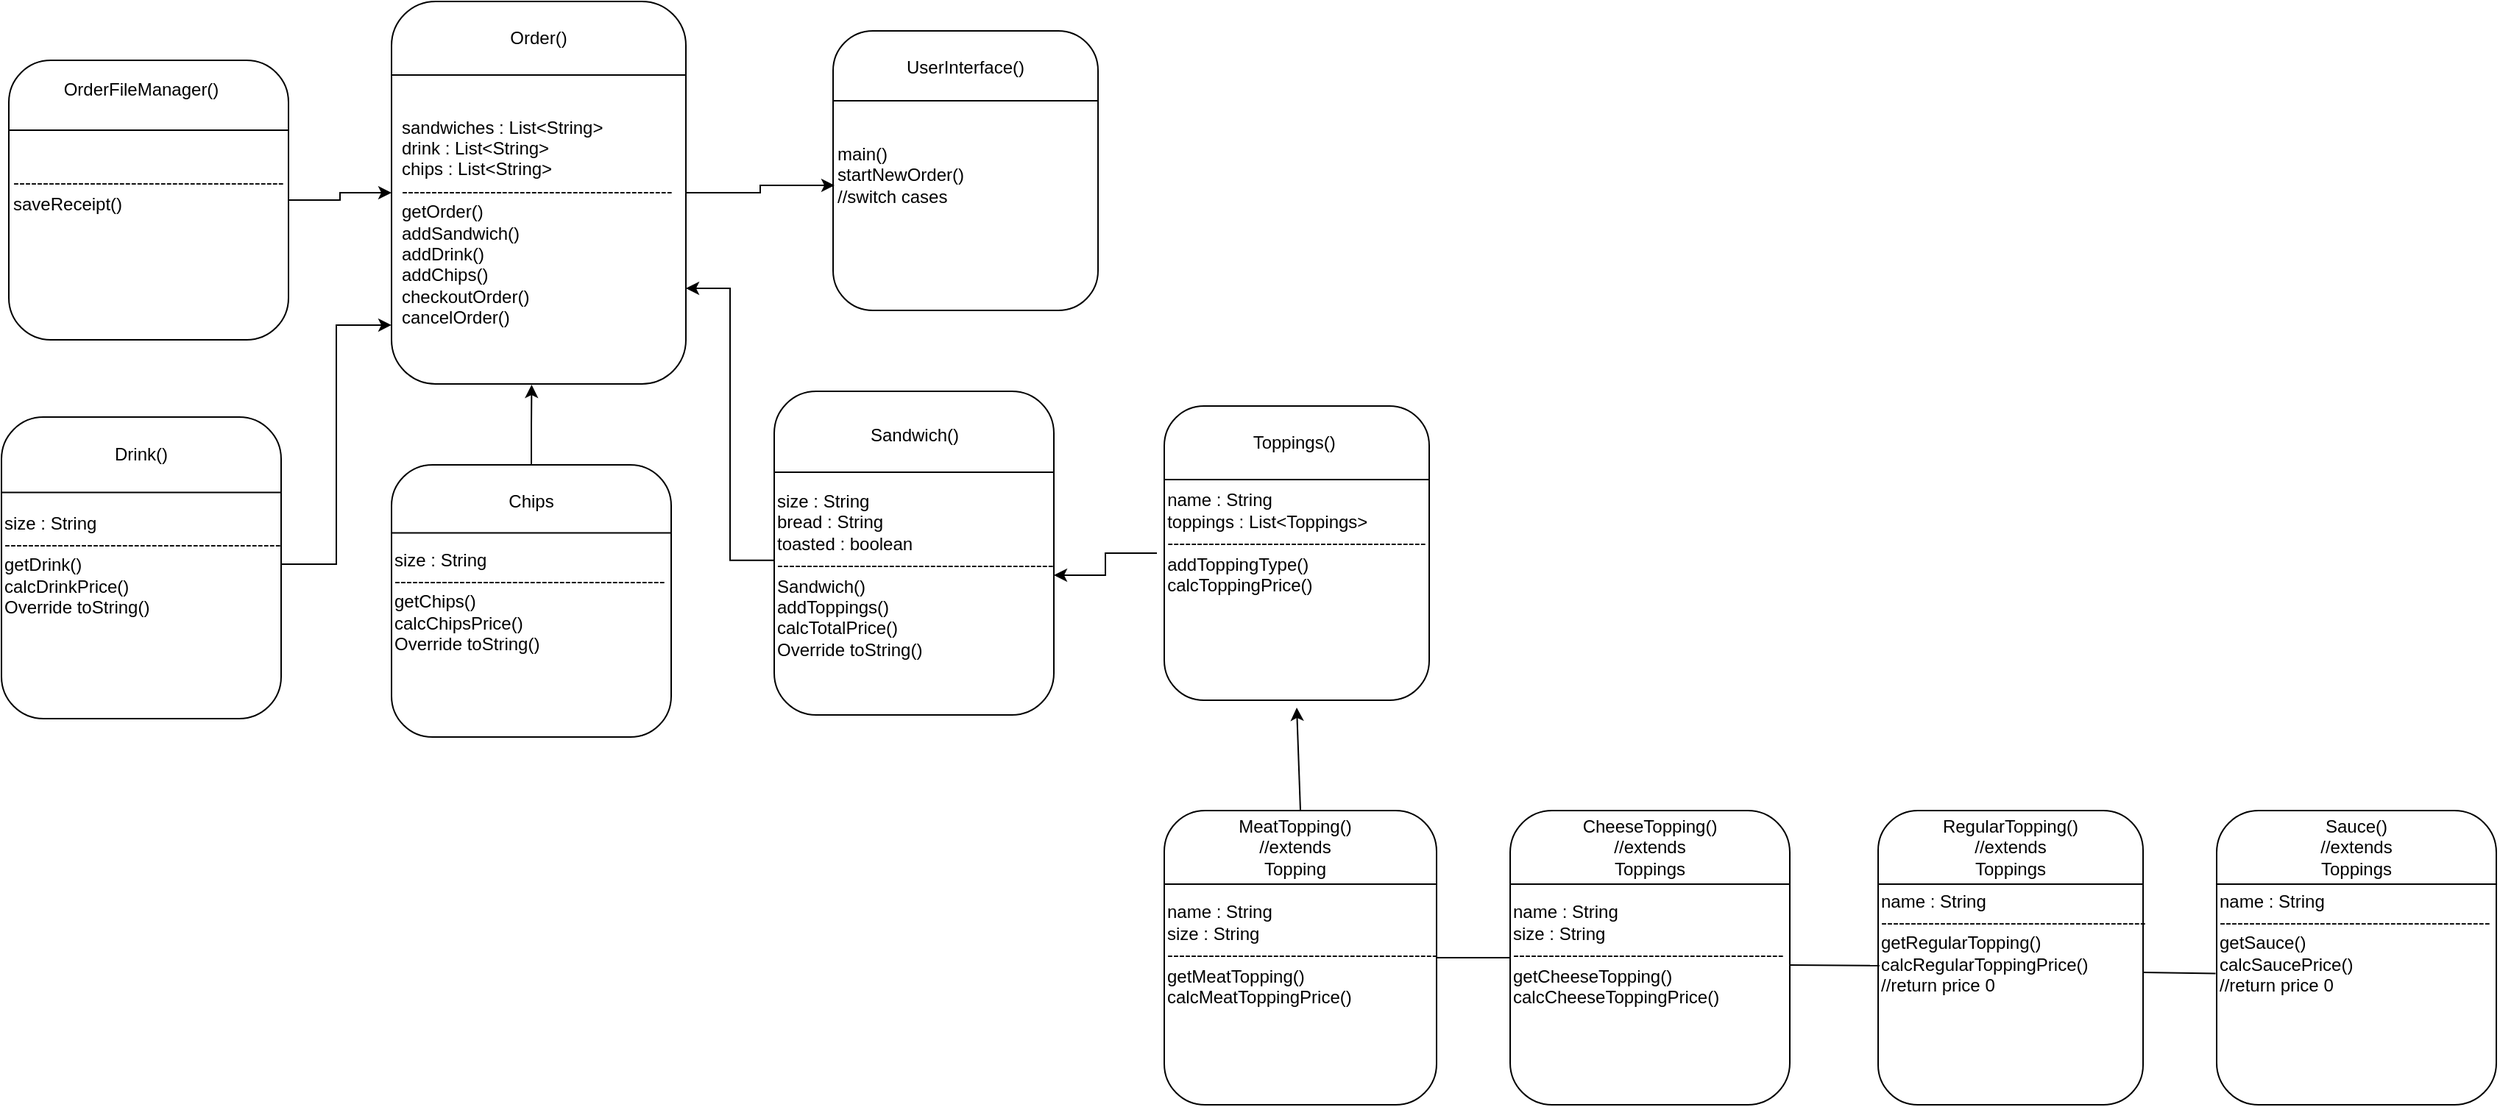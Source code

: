 <mxfile version="24.8.4">
  <diagram id="C5RBs43oDa-KdzZeNtuy" name="Page-1">
    <mxGraphModel dx="737" dy="1977" grid="1" gridSize="10" guides="1" tooltips="1" connect="1" arrows="1" fold="1" page="1" pageScale="1" pageWidth="827" pageHeight="1169" math="0" shadow="0">
      <root>
        <mxCell id="WIyWlLk6GJQsqaUBKTNV-0" />
        <mxCell id="WIyWlLk6GJQsqaUBKTNV-1" parent="WIyWlLk6GJQsqaUBKTNV-0" />
        <mxCell id="g8ziXp4ras8LX38dk12a-0" value="" style="rounded=1;whiteSpace=wrap;html=1;" parent="WIyWlLk6GJQsqaUBKTNV-1" vertex="1">
          <mxGeometry x="760" y="-20" width="180" height="190" as="geometry" />
        </mxCell>
        <mxCell id="g8ziXp4ras8LX38dk12a-1" value="" style="endArrow=none;html=1;rounded=0;entryX=1;entryY=0.25;entryDx=0;entryDy=0;exitX=0;exitY=0.25;exitDx=0;exitDy=0;" parent="WIyWlLk6GJQsqaUBKTNV-1" source="g8ziXp4ras8LX38dk12a-0" target="g8ziXp4ras8LX38dk12a-0" edge="1">
          <mxGeometry width="50" height="50" relative="1" as="geometry">
            <mxPoint x="780" y="90" as="sourcePoint" />
            <mxPoint x="830" y="40" as="targetPoint" />
          </mxGeometry>
        </mxCell>
        <mxCell id="g8ziXp4ras8LX38dk12a-2" value="" style="rounded=1;whiteSpace=wrap;html=1;" parent="WIyWlLk6GJQsqaUBKTNV-1" vertex="1">
          <mxGeometry x="1220" y="510" width="190" height="200" as="geometry" />
        </mxCell>
        <mxCell id="g8ziXp4ras8LX38dk12a-3" value="" style="endArrow=none;html=1;rounded=0;entryX=1;entryY=0.25;entryDx=0;entryDy=0;exitX=0;exitY=0.25;exitDx=0;exitDy=0;" parent="WIyWlLk6GJQsqaUBKTNV-1" source="g8ziXp4ras8LX38dk12a-2" target="g8ziXp4ras8LX38dk12a-2" edge="1">
          <mxGeometry width="50" height="50" relative="1" as="geometry">
            <mxPoint x="1050" y="-70" as="sourcePoint" />
            <mxPoint x="1100" y="-120" as="targetPoint" />
          </mxGeometry>
        </mxCell>
        <mxCell id="g8ziXp4ras8LX38dk12a-72" value="" style="edgeStyle=orthogonalEdgeStyle;rounded=0;orthogonalLoop=1;jettySize=auto;html=1;" parent="WIyWlLk6GJQsqaUBKTNV-1" source="g8ziXp4ras8LX38dk12a-4" target="g8ziXp4ras8LX38dk12a-25" edge="1">
          <mxGeometry relative="1" as="geometry" />
        </mxCell>
        <mxCell id="g8ziXp4ras8LX38dk12a-4" value="" style="rounded=1;whiteSpace=wrap;html=1;" parent="WIyWlLk6GJQsqaUBKTNV-1" vertex="1">
          <mxGeometry x="460" y="-40" width="200" height="260" as="geometry" />
        </mxCell>
        <mxCell id="g8ziXp4ras8LX38dk12a-5" value="" style="endArrow=none;html=1;rounded=0;entryX=1;entryY=0.25;entryDx=0;entryDy=0;exitX=0;exitY=0.25;exitDx=0;exitDy=0;" parent="WIyWlLk6GJQsqaUBKTNV-1" edge="1">
          <mxGeometry width="50" height="50" relative="1" as="geometry">
            <mxPoint x="460" y="10" as="sourcePoint" />
            <mxPoint x="660" y="10" as="targetPoint" />
            <Array as="points">
              <mxPoint x="560" y="10" />
            </Array>
          </mxGeometry>
        </mxCell>
        <mxCell id="g8ziXp4ras8LX38dk12a-6" value="" style="rounded=1;whiteSpace=wrap;html=1;" parent="WIyWlLk6GJQsqaUBKTNV-1" vertex="1">
          <mxGeometry x="985" y="235" width="180" height="200" as="geometry" />
        </mxCell>
        <mxCell id="g8ziXp4ras8LX38dk12a-7" value="" style="endArrow=none;html=1;rounded=0;entryX=1;entryY=0.25;entryDx=0;entryDy=0;exitX=0;exitY=0.25;exitDx=0;exitDy=0;" parent="WIyWlLk6GJQsqaUBKTNV-1" source="g8ziXp4ras8LX38dk12a-6" target="g8ziXp4ras8LX38dk12a-6" edge="1">
          <mxGeometry width="50" height="50" relative="1" as="geometry">
            <mxPoint x="1255" y="165" as="sourcePoint" />
            <mxPoint x="1305" y="115" as="targetPoint" />
          </mxGeometry>
        </mxCell>
        <mxCell id="g8ziXp4ras8LX38dk12a-8" value="" style="rounded=1;whiteSpace=wrap;html=1;" parent="WIyWlLk6GJQsqaUBKTNV-1" vertex="1">
          <mxGeometry x="195" y="242.5" width="190" height="205" as="geometry" />
        </mxCell>
        <mxCell id="g8ziXp4ras8LX38dk12a-9" value="" style="endArrow=none;html=1;rounded=0;entryX=1;entryY=0.25;entryDx=0;entryDy=0;exitX=0;exitY=0.25;exitDx=0;exitDy=0;" parent="WIyWlLk6GJQsqaUBKTNV-1" source="g8ziXp4ras8LX38dk12a-8" target="g8ziXp4ras8LX38dk12a-8" edge="1">
          <mxGeometry width="50" height="50" relative="1" as="geometry">
            <mxPoint x="-195" y="742.5" as="sourcePoint" />
            <mxPoint x="-145" y="692.5" as="targetPoint" />
          </mxGeometry>
        </mxCell>
        <mxCell id="g8ziXp4ras8LX38dk12a-12" value="" style="rounded=1;whiteSpace=wrap;html=1;" parent="WIyWlLk6GJQsqaUBKTNV-1" vertex="1">
          <mxGeometry x="1700" y="510" width="190" height="200" as="geometry" />
        </mxCell>
        <mxCell id="g8ziXp4ras8LX38dk12a-13" value="" style="endArrow=none;html=1;rounded=0;entryX=1;entryY=0.25;entryDx=0;entryDy=0;exitX=0;exitY=0.25;exitDx=0;exitDy=0;" parent="WIyWlLk6GJQsqaUBKTNV-1" source="g8ziXp4ras8LX38dk12a-12" target="g8ziXp4ras8LX38dk12a-12" edge="1">
          <mxGeometry width="50" height="50" relative="1" as="geometry">
            <mxPoint x="1300" y="-100" as="sourcePoint" />
            <mxPoint x="1350" y="-150" as="targetPoint" />
          </mxGeometry>
        </mxCell>
        <mxCell id="g8ziXp4ras8LX38dk12a-14" value="" style="rounded=1;whiteSpace=wrap;html=1;" parent="WIyWlLk6GJQsqaUBKTNV-1" vertex="1">
          <mxGeometry x="985" y="510" width="185" height="200" as="geometry" />
        </mxCell>
        <mxCell id="g8ziXp4ras8LX38dk12a-15" value="" style="endArrow=none;html=1;rounded=0;entryX=1;entryY=0.25;entryDx=0;entryDy=0;exitX=0;exitY=0.25;exitDx=0;exitDy=0;" parent="WIyWlLk6GJQsqaUBKTNV-1" source="g8ziXp4ras8LX38dk12a-14" target="g8ziXp4ras8LX38dk12a-14" edge="1">
          <mxGeometry width="50" height="50" relative="1" as="geometry">
            <mxPoint x="1330" y="270" as="sourcePoint" />
            <mxPoint x="1380" y="220" as="targetPoint" />
          </mxGeometry>
        </mxCell>
        <mxCell id="g8ziXp4ras8LX38dk12a-81" value="" style="edgeStyle=orthogonalEdgeStyle;rounded=0;orthogonalLoop=1;jettySize=auto;html=1;entryX=0.476;entryY=1.002;entryDx=0;entryDy=0;entryPerimeter=0;" parent="WIyWlLk6GJQsqaUBKTNV-1" source="g8ziXp4ras8LX38dk12a-16" target="g8ziXp4ras8LX38dk12a-4" edge="1">
          <mxGeometry relative="1" as="geometry" />
        </mxCell>
        <mxCell id="g8ziXp4ras8LX38dk12a-16" value="" style="rounded=1;whiteSpace=wrap;html=1;" parent="WIyWlLk6GJQsqaUBKTNV-1" vertex="1">
          <mxGeometry x="460" y="275" width="190" height="185" as="geometry" />
        </mxCell>
        <mxCell id="g8ziXp4ras8LX38dk12a-17" value="" style="endArrow=none;html=1;rounded=0;entryX=1;entryY=0.25;entryDx=0;entryDy=0;exitX=0;exitY=0.25;exitDx=0;exitDy=0;" parent="WIyWlLk6GJQsqaUBKTNV-1" source="g8ziXp4ras8LX38dk12a-16" target="g8ziXp4ras8LX38dk12a-16" edge="1">
          <mxGeometry width="50" height="50" relative="1" as="geometry">
            <mxPoint x="60" y="1105" as="sourcePoint" />
            <mxPoint x="110" y="1055" as="targetPoint" />
          </mxGeometry>
        </mxCell>
        <mxCell id="g8ziXp4ras8LX38dk12a-71" value="" style="edgeStyle=orthogonalEdgeStyle;rounded=0;orthogonalLoop=1;jettySize=auto;html=1;entryX=0;entryY=0.5;entryDx=0;entryDy=0;" parent="WIyWlLk6GJQsqaUBKTNV-1" source="g8ziXp4ras8LX38dk12a-18" target="g8ziXp4ras8LX38dk12a-4" edge="1">
          <mxGeometry relative="1" as="geometry">
            <mxPoint x="690" y="-60" as="targetPoint" />
          </mxGeometry>
        </mxCell>
        <mxCell id="g8ziXp4ras8LX38dk12a-18" value="" style="rounded=1;whiteSpace=wrap;html=1;" parent="WIyWlLk6GJQsqaUBKTNV-1" vertex="1">
          <mxGeometry x="200" width="190" height="190" as="geometry" />
        </mxCell>
        <mxCell id="g8ziXp4ras8LX38dk12a-19" value="" style="endArrow=none;html=1;rounded=0;entryX=1;entryY=0.25;entryDx=0;entryDy=0;exitX=0;exitY=0.25;exitDx=0;exitDy=0;" parent="WIyWlLk6GJQsqaUBKTNV-1" source="g8ziXp4ras8LX38dk12a-18" target="g8ziXp4ras8LX38dk12a-18" edge="1">
          <mxGeometry width="50" height="50" relative="1" as="geometry">
            <mxPoint x="50" y="160" as="sourcePoint" />
            <mxPoint x="100" y="110" as="targetPoint" />
          </mxGeometry>
        </mxCell>
        <mxCell id="g8ziXp4ras8LX38dk12a-20" value="" style="rounded=1;whiteSpace=wrap;html=1;" parent="WIyWlLk6GJQsqaUBKTNV-1" vertex="1">
          <mxGeometry x="720" y="225" width="190" height="220" as="geometry" />
        </mxCell>
        <mxCell id="g8ziXp4ras8LX38dk12a-21" value="" style="endArrow=none;html=1;rounded=0;entryX=1;entryY=0.25;entryDx=0;entryDy=0;exitX=0;exitY=0.25;exitDx=0;exitDy=0;" parent="WIyWlLk6GJQsqaUBKTNV-1" source="g8ziXp4ras8LX38dk12a-20" target="g8ziXp4ras8LX38dk12a-20" edge="1">
          <mxGeometry width="50" height="50" relative="1" as="geometry">
            <mxPoint x="1380" y="345" as="sourcePoint" />
            <mxPoint x="1430" y="295" as="targetPoint" />
          </mxGeometry>
        </mxCell>
        <mxCell id="g8ziXp4ras8LX38dk12a-22" value="" style="rounded=1;whiteSpace=wrap;html=1;" parent="WIyWlLk6GJQsqaUBKTNV-1" vertex="1">
          <mxGeometry x="1470" y="510" width="180" height="200" as="geometry" />
        </mxCell>
        <mxCell id="g8ziXp4ras8LX38dk12a-23" value="" style="endArrow=none;html=1;rounded=0;entryX=1;entryY=0.25;entryDx=0;entryDy=0;exitX=0;exitY=0.25;exitDx=0;exitDy=0;" parent="WIyWlLk6GJQsqaUBKTNV-1" source="g8ziXp4ras8LX38dk12a-22" target="g8ziXp4ras8LX38dk12a-22" edge="1">
          <mxGeometry width="50" height="50" relative="1" as="geometry">
            <mxPoint x="1590" y="610" as="sourcePoint" />
            <mxPoint x="1640" y="560" as="targetPoint" />
          </mxGeometry>
        </mxCell>
        <mxCell id="g8ziXp4ras8LX38dk12a-24" value="UserInterface()" style="text;html=1;align=center;verticalAlign=middle;whiteSpace=wrap;rounded=0;" parent="WIyWlLk6GJQsqaUBKTNV-1" vertex="1">
          <mxGeometry x="820" y="-10" width="60" height="30" as="geometry" />
        </mxCell>
        <mxCell id="g8ziXp4ras8LX38dk12a-25" value="main()&lt;div&gt;startNewOrder()&lt;/div&gt;&lt;div&gt;//switch cases&lt;/div&gt;&lt;div style=&quot;&quot;&gt;&lt;br&gt;&lt;/div&gt;" style="text;html=1;align=left;verticalAlign=middle;whiteSpace=wrap;rounded=0;" parent="WIyWlLk6GJQsqaUBKTNV-1" vertex="1">
          <mxGeometry x="761" y="30" width="180" height="110" as="geometry" />
        </mxCell>
        <mxCell id="g8ziXp4ras8LX38dk12a-58" value="" style="edgeStyle=orthogonalEdgeStyle;rounded=0;orthogonalLoop=1;jettySize=auto;html=1;entryX=1;entryY=0.75;entryDx=0;entryDy=0;exitX=0;exitY=0.447;exitDx=0;exitDy=0;exitPerimeter=0;" parent="WIyWlLk6GJQsqaUBKTNV-1" source="g8ziXp4ras8LX38dk12a-27" target="g8ziXp4ras8LX38dk12a-4" edge="1">
          <mxGeometry relative="1" as="geometry" />
        </mxCell>
        <mxCell id="g8ziXp4ras8LX38dk12a-26" value="Sandwich()" style="text;html=1;align=center;verticalAlign=middle;whiteSpace=wrap;rounded=0;" parent="WIyWlLk6GJQsqaUBKTNV-1" vertex="1">
          <mxGeometry x="742.5" y="220" width="145" height="70" as="geometry" />
        </mxCell>
        <mxCell id="g8ziXp4ras8LX38dk12a-27" value="size : String&lt;div&gt;bread : String&lt;/div&gt;&lt;div&gt;toasted : boolean&lt;/div&gt;&lt;div&gt;&lt;span style=&quot;background-color: initial;&quot;&gt;-----------------------------------------------Sandwich()&lt;/span&gt;&lt;/div&gt;&lt;div&gt;addToppings()&lt;span style=&quot;background-color: initial;&quot;&gt;&lt;/span&gt;&lt;/div&gt;&lt;div&gt;&lt;span style=&quot;background-color: initial;&quot;&gt;calcTotalPrice()&lt;/span&gt;&lt;/div&gt;&lt;div&gt;&lt;span style=&quot;background-color: initial;&quot;&gt;Override toString()&lt;/span&gt;&lt;/div&gt;" style="text;html=1;align=left;verticalAlign=middle;whiteSpace=wrap;rounded=0;" parent="WIyWlLk6GJQsqaUBKTNV-1" vertex="1">
          <mxGeometry x="720" y="255" width="190" height="190" as="geometry" />
        </mxCell>
        <mxCell id="g8ziXp4ras8LX38dk12a-28" value="Toppings()&amp;nbsp;" style="text;html=1;align=center;verticalAlign=middle;whiteSpace=wrap;rounded=0;" parent="WIyWlLk6GJQsqaUBKTNV-1" vertex="1">
          <mxGeometry x="1045" y="245" width="60" height="30" as="geometry" />
        </mxCell>
        <mxCell id="T7qCCyKu4dgyO4CXp2os-2" value="" style="edgeStyle=orthogonalEdgeStyle;rounded=0;orthogonalLoop=1;jettySize=auto;html=1;" parent="WIyWlLk6GJQsqaUBKTNV-1" source="g8ziXp4ras8LX38dk12a-29" target="g8ziXp4ras8LX38dk12a-27" edge="1">
          <mxGeometry relative="1" as="geometry" />
        </mxCell>
        <mxCell id="g8ziXp4ras8LX38dk12a-29" value="&lt;div style=&quot;text-align: left;&quot;&gt;&lt;span style=&quot;background-color: initial;&quot;&gt;name : String&amp;nbsp;&lt;/span&gt;&lt;/div&gt;&lt;div style=&quot;text-align: left;&quot;&gt;&lt;span style=&quot;background-color: initial;&quot;&gt;toppings : List&amp;lt;Toppings&amp;gt;&lt;/span&gt;&lt;/div&gt;&lt;div style=&quot;text-align: left;&quot;&gt;--------------------------------------------&lt;/div&gt;&lt;div style=&quot;text-align: left;&quot;&gt;addToppingType()&lt;/div&gt;&lt;div style=&quot;text-align: left;&quot;&gt;calcToppingPrice()&lt;/div&gt;&lt;div style=&quot;text-align: left;&quot;&gt;&lt;br&gt;&lt;/div&gt;" style="text;html=1;align=center;verticalAlign=middle;whiteSpace=wrap;rounded=0;" parent="WIyWlLk6GJQsqaUBKTNV-1" vertex="1">
          <mxGeometry x="980" y="285" width="190" height="100" as="geometry" />
        </mxCell>
        <mxCell id="g8ziXp4ras8LX38dk12a-31" value="MeatTopping()&lt;div&gt;//extends Topping&lt;/div&gt;" style="text;html=1;align=center;verticalAlign=middle;whiteSpace=wrap;rounded=0;" parent="WIyWlLk6GJQsqaUBKTNV-1" vertex="1">
          <mxGeometry x="1044" y="520" width="60" height="30" as="geometry" />
        </mxCell>
        <mxCell id="g8ziXp4ras8LX38dk12a-32" value="name : String&lt;div&gt;size : String&lt;/div&gt;&lt;div&gt;----------------------------------------------&lt;/div&gt;&lt;div&gt;getMeatTopping()&lt;/div&gt;&lt;div&gt;calcMeatToppingPrice()&lt;/div&gt;&lt;div&gt;&lt;br&gt;&lt;/div&gt;" style="text;html=1;align=left;verticalAlign=middle;whiteSpace=wrap;rounded=0;" parent="WIyWlLk6GJQsqaUBKTNV-1" vertex="1">
          <mxGeometry x="985" y="560" width="196" height="110" as="geometry" />
        </mxCell>
        <mxCell id="g8ziXp4ras8LX38dk12a-35" value="CheeseTopping()&lt;div&gt;//extends Toppings&lt;/div&gt;" style="text;html=1;align=center;verticalAlign=middle;whiteSpace=wrap;rounded=0;" parent="WIyWlLk6GJQsqaUBKTNV-1" vertex="1">
          <mxGeometry x="1285" y="520" width="60" height="30" as="geometry" />
        </mxCell>
        <mxCell id="g8ziXp4ras8LX38dk12a-36" value="name : String&lt;div&gt;size : String&lt;/div&gt;&lt;div&gt;----------------------------------------------&lt;/div&gt;&lt;div&gt;getCheeseTopping()&lt;/div&gt;&lt;div&gt;calcCheeseToppingPrice()&lt;/div&gt;&lt;div&gt;&lt;br&gt;&lt;/div&gt;" style="text;html=1;align=left;verticalAlign=middle;whiteSpace=wrap;rounded=0;" parent="WIyWlLk6GJQsqaUBKTNV-1" vertex="1">
          <mxGeometry x="1220" y="520" width="190" height="190" as="geometry" />
        </mxCell>
        <mxCell id="g8ziXp4ras8LX38dk12a-44" value="" style="endArrow=classic;html=1;rounded=0;exitX=0.5;exitY=0;exitDx=0;exitDy=0;" parent="WIyWlLk6GJQsqaUBKTNV-1" source="g8ziXp4ras8LX38dk12a-14" edge="1">
          <mxGeometry width="50" height="50" relative="1" as="geometry">
            <mxPoint x="1060" y="575" as="sourcePoint" />
            <mxPoint x="1075" y="440" as="targetPoint" />
          </mxGeometry>
        </mxCell>
        <mxCell id="g8ziXp4ras8LX38dk12a-46" value="" style="endArrow=none;html=1;rounded=0;entryX=0;entryY=0.5;entryDx=0;entryDy=0;exitX=1;exitY=0.5;exitDx=0;exitDy=0;" parent="WIyWlLk6GJQsqaUBKTNV-1" source="g8ziXp4ras8LX38dk12a-14" target="g8ziXp4ras8LX38dk12a-2" edge="1">
          <mxGeometry width="50" height="50" relative="1" as="geometry">
            <mxPoint x="1140" y="635" as="sourcePoint" />
            <mxPoint x="1190" y="585" as="targetPoint" />
          </mxGeometry>
        </mxCell>
        <mxCell id="g8ziXp4ras8LX38dk12a-47" value="RegularTopping()&lt;div&gt;//extends Toppings&lt;/div&gt;" style="text;html=1;align=center;verticalAlign=middle;whiteSpace=wrap;rounded=0;" parent="WIyWlLk6GJQsqaUBKTNV-1" vertex="1">
          <mxGeometry x="1530" y="520" width="60" height="30" as="geometry" />
        </mxCell>
        <mxCell id="g8ziXp4ras8LX38dk12a-49" value="name : String&lt;div&gt;---------------------------------------------&lt;/div&gt;&lt;div&gt;getRegularTopping()&lt;/div&gt;&lt;div&gt;calcRegularToppingPrice()&lt;/div&gt;&lt;div&gt;//return price 0&lt;/div&gt;" style="text;html=1;align=left;verticalAlign=middle;whiteSpace=wrap;rounded=0;" parent="WIyWlLk6GJQsqaUBKTNV-1" vertex="1">
          <mxGeometry x="1470" y="510" width="190" height="180" as="geometry" />
        </mxCell>
        <mxCell id="g8ziXp4ras8LX38dk12a-50" value="" style="endArrow=none;html=1;rounded=0;entryX=0.005;entryY=0.527;entryDx=0;entryDy=0;exitX=1;exitY=0.5;exitDx=0;exitDy=0;entryPerimeter=0;" parent="WIyWlLk6GJQsqaUBKTNV-1" source="g8ziXp4ras8LX38dk12a-36" target="g8ziXp4ras8LX38dk12a-22" edge="1">
          <mxGeometry width="50" height="50" relative="1" as="geometry">
            <mxPoint x="1400" y="610" as="sourcePoint" />
            <mxPoint x="1450" y="560" as="targetPoint" />
          </mxGeometry>
        </mxCell>
        <mxCell id="g8ziXp4ras8LX38dk12a-52" value="Sauce()&lt;div&gt;//extends Toppings&lt;/div&gt;" style="text;html=1;align=center;verticalAlign=middle;whiteSpace=wrap;rounded=0;" parent="WIyWlLk6GJQsqaUBKTNV-1" vertex="1">
          <mxGeometry x="1765" y="520" width="60" height="30" as="geometry" />
        </mxCell>
        <mxCell id="g8ziXp4ras8LX38dk12a-54" value="name : String&lt;div&gt;----------------------------------------------&lt;/div&gt;&lt;div&gt;getSauce()&lt;/div&gt;&lt;div&gt;calcSaucePrice()&lt;/div&gt;&lt;div&gt;//return price 0&lt;/div&gt;" style="text;html=1;align=left;verticalAlign=middle;whiteSpace=wrap;rounded=0;" parent="WIyWlLk6GJQsqaUBKTNV-1" vertex="1">
          <mxGeometry x="1700" y="525" width="190" height="150" as="geometry" />
        </mxCell>
        <mxCell id="g8ziXp4ras8LX38dk12a-55" value="" style="endArrow=none;html=1;rounded=0;entryX=-0.004;entryY=0.704;entryDx=0;entryDy=0;entryPerimeter=0;" parent="WIyWlLk6GJQsqaUBKTNV-1" edge="1">
          <mxGeometry width="50" height="50" relative="1" as="geometry">
            <mxPoint x="1650" y="620" as="sourcePoint" />
            <mxPoint x="1699.24" y="620.8" as="targetPoint" />
          </mxGeometry>
        </mxCell>
        <mxCell id="g8ziXp4ras8LX38dk12a-56" value="Drink()" style="text;html=1;align=center;verticalAlign=middle;whiteSpace=wrap;rounded=0;" parent="WIyWlLk6GJQsqaUBKTNV-1" vertex="1">
          <mxGeometry x="260" y="252.5" width="60" height="30" as="geometry" />
        </mxCell>
        <mxCell id="g8ziXp4ras8LX38dk12a-60" value="" style="edgeStyle=orthogonalEdgeStyle;rounded=0;orthogonalLoop=1;jettySize=auto;html=1;entryX=0;entryY=0.846;entryDx=0;entryDy=0;entryPerimeter=0;" parent="WIyWlLk6GJQsqaUBKTNV-1" source="g8ziXp4ras8LX38dk12a-57" target="g8ziXp4ras8LX38dk12a-4" edge="1">
          <mxGeometry relative="1" as="geometry">
            <mxPoint x="790" y="150" as="targetPoint" />
          </mxGeometry>
        </mxCell>
        <mxCell id="g8ziXp4ras8LX38dk12a-57" value="size : String&lt;div&gt;-----------------------------------------------&lt;/div&gt;&lt;div&gt;getDrink()&lt;/div&gt;&lt;div&gt;calcDrinkPrice()&lt;br&gt;&lt;div&gt;Override toString()&lt;/div&gt;&lt;/div&gt;" style="text;html=1;align=left;verticalAlign=middle;whiteSpace=wrap;rounded=0;" parent="WIyWlLk6GJQsqaUBKTNV-1" vertex="1">
          <mxGeometry x="195" y="242.5" width="190" height="200" as="geometry" />
        </mxCell>
        <mxCell id="g8ziXp4ras8LX38dk12a-61" value="Order()" style="text;html=1;align=center;verticalAlign=middle;whiteSpace=wrap;rounded=0;" parent="WIyWlLk6GJQsqaUBKTNV-1" vertex="1">
          <mxGeometry x="530" y="-30" width="60" height="30" as="geometry" />
        </mxCell>
        <mxCell id="g8ziXp4ras8LX38dk12a-63" value="&lt;div&gt;sandwiches : List&amp;lt;String&amp;gt;&lt;/div&gt;&lt;div&gt;drink : List&amp;lt;String&amp;gt;&lt;/div&gt;&lt;div&gt;chips : List&amp;lt;String&amp;gt;&lt;/div&gt;&lt;div&gt;----------------------------------------------&lt;/div&gt;getOrder()&lt;div&gt;addSandwich()&lt;/div&gt;&lt;div&gt;addDrink()&lt;/div&gt;&lt;div&gt;addChips()&lt;/div&gt;&lt;div&gt;checkoutOrder()&lt;/div&gt;&lt;div&gt;cancelOrder()&lt;/div&gt;" style="text;html=1;align=left;verticalAlign=middle;whiteSpace=wrap;rounded=0;" parent="WIyWlLk6GJQsqaUBKTNV-1" vertex="1">
          <mxGeometry x="465" y="27.5" width="190" height="165" as="geometry" />
        </mxCell>
        <mxCell id="g8ziXp4ras8LX38dk12a-65" value="OrderFileManager()" style="text;html=1;align=center;verticalAlign=middle;whiteSpace=wrap;rounded=0;" parent="WIyWlLk6GJQsqaUBKTNV-1" vertex="1">
          <mxGeometry x="260" y="5" width="60" height="30" as="geometry" />
        </mxCell>
        <mxCell id="g8ziXp4ras8LX38dk12a-66" value="&lt;div&gt;----------------------------------------------&lt;/div&gt;&lt;div&gt;saveReceipt()&lt;/div&gt;" style="text;html=1;align=left;verticalAlign=middle;whiteSpace=wrap;rounded=0;" parent="WIyWlLk6GJQsqaUBKTNV-1" vertex="1">
          <mxGeometry x="201" y="27.5" width="190" height="125" as="geometry" />
        </mxCell>
        <mxCell id="g8ziXp4ras8LX38dk12a-73" value="Chips" style="text;html=1;align=center;verticalAlign=middle;whiteSpace=wrap;rounded=0;" parent="WIyWlLk6GJQsqaUBKTNV-1" vertex="1">
          <mxGeometry x="525" y="285" width="60" height="30" as="geometry" />
        </mxCell>
        <mxCell id="g8ziXp4ras8LX38dk12a-74" value="size : String&lt;br&gt;&lt;div&gt;----------------------------------------------&lt;/div&gt;&lt;div&gt;getChips()&lt;/div&gt;&lt;div&gt;calcChipsPrice()&lt;/div&gt;&lt;div&gt;Override toString()&lt;/div&gt;" style="text;html=1;align=left;verticalAlign=middle;whiteSpace=wrap;rounded=0;" parent="WIyWlLk6GJQsqaUBKTNV-1" vertex="1">
          <mxGeometry x="460" y="320" width="190" height="95" as="geometry" />
        </mxCell>
      </root>
    </mxGraphModel>
  </diagram>
</mxfile>
